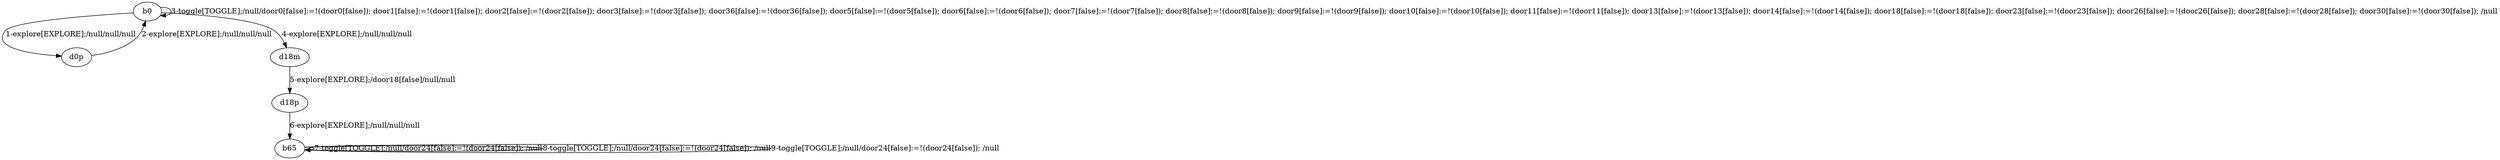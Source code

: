 # Total number of goals covered by this test: 2
# b65 --> b65
# d18p --> b65

digraph g {
"b0" -> "d0p" [label = "1-explore[EXPLORE];/null/null/null"];
"d0p" -> "b0" [label = "2-explore[EXPLORE];/null/null/null"];
"b0" -> "b0" [label = "3-toggle[TOGGLE];/null/door0[false]:=!(door0[false]); door1[false]:=!(door1[false]); door2[false]:=!(door2[false]); door3[false]:=!(door3[false]); door36[false]:=!(door36[false]); door5[false]:=!(door5[false]); door6[false]:=!(door6[false]); door7[false]:=!(door7[false]); door8[false]:=!(door8[false]); door9[false]:=!(door9[false]); door10[false]:=!(door10[false]); door11[false]:=!(door11[false]); door13[false]:=!(door13[false]); door14[false]:=!(door14[false]); door18[false]:=!(door18[false]); door23[false]:=!(door23[false]); door26[false]:=!(door26[false]); door28[false]:=!(door28[false]); door30[false]:=!(door30[false]); /null"];
"b0" -> "d18m" [label = "4-explore[EXPLORE];/null/null/null"];
"d18m" -> "d18p" [label = "5-explore[EXPLORE];/door18[false]/null/null"];
"d18p" -> "b65" [label = "6-explore[EXPLORE];/null/null/null"];
"b65" -> "b65" [label = "7-toggle[TOGGLE];/null/door24[false]:=!(door24[false]); /null"];
"b65" -> "b65" [label = "8-toggle[TOGGLE];/null/door24[false]:=!(door24[false]); /null"];
"b65" -> "b65" [label = "9-toggle[TOGGLE];/null/door24[false]:=!(door24[false]); /null"];
}